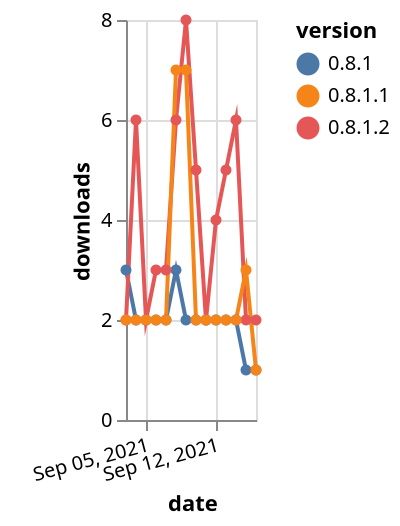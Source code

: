 {"$schema": "https://vega.github.io/schema/vega-lite/v5.json", "description": "A simple bar chart with embedded data.", "data": {"values": [{"date": "2021-09-03", "total": 6059, "delta": 3, "version": "0.8.1"}, {"date": "2021-09-04", "total": 6061, "delta": 2, "version": "0.8.1"}, {"date": "2021-09-05", "total": 6063, "delta": 2, "version": "0.8.1"}, {"date": "2021-09-06", "total": 6065, "delta": 2, "version": "0.8.1"}, {"date": "2021-09-07", "total": 6067, "delta": 2, "version": "0.8.1"}, {"date": "2021-09-08", "total": 6070, "delta": 3, "version": "0.8.1"}, {"date": "2021-09-09", "total": 6072, "delta": 2, "version": "0.8.1"}, {"date": "2021-09-10", "total": 6074, "delta": 2, "version": "0.8.1"}, {"date": "2021-09-11", "total": 6076, "delta": 2, "version": "0.8.1"}, {"date": "2021-09-12", "total": 6078, "delta": 2, "version": "0.8.1"}, {"date": "2021-09-13", "total": 6080, "delta": 2, "version": "0.8.1"}, {"date": "2021-09-14", "total": 6082, "delta": 2, "version": "0.8.1"}, {"date": "2021-09-15", "total": 6083, "delta": 1, "version": "0.8.1"}, {"date": "2021-09-16", "total": 6084, "delta": 1, "version": "0.8.1"}, {"date": "2021-09-03", "total": 4797, "delta": 2, "version": "0.8.1.2"}, {"date": "2021-09-04", "total": 4803, "delta": 6, "version": "0.8.1.2"}, {"date": "2021-09-05", "total": 4805, "delta": 2, "version": "0.8.1.2"}, {"date": "2021-09-06", "total": 4808, "delta": 3, "version": "0.8.1.2"}, {"date": "2021-09-07", "total": 4811, "delta": 3, "version": "0.8.1.2"}, {"date": "2021-09-08", "total": 4817, "delta": 6, "version": "0.8.1.2"}, {"date": "2021-09-09", "total": 4825, "delta": 8, "version": "0.8.1.2"}, {"date": "2021-09-10", "total": 4830, "delta": 5, "version": "0.8.1.2"}, {"date": "2021-09-11", "total": 4832, "delta": 2, "version": "0.8.1.2"}, {"date": "2021-09-12", "total": 4836, "delta": 4, "version": "0.8.1.2"}, {"date": "2021-09-13", "total": 4841, "delta": 5, "version": "0.8.1.2"}, {"date": "2021-09-14", "total": 4847, "delta": 6, "version": "0.8.1.2"}, {"date": "2021-09-15", "total": 4849, "delta": 2, "version": "0.8.1.2"}, {"date": "2021-09-16", "total": 4851, "delta": 2, "version": "0.8.1.2"}, {"date": "2021-09-03", "total": 8241, "delta": 2, "version": "0.8.1.1"}, {"date": "2021-09-04", "total": 8243, "delta": 2, "version": "0.8.1.1"}, {"date": "2021-09-05", "total": 8245, "delta": 2, "version": "0.8.1.1"}, {"date": "2021-09-06", "total": 8247, "delta": 2, "version": "0.8.1.1"}, {"date": "2021-09-07", "total": 8249, "delta": 2, "version": "0.8.1.1"}, {"date": "2021-09-08", "total": 8256, "delta": 7, "version": "0.8.1.1"}, {"date": "2021-09-09", "total": 8263, "delta": 7, "version": "0.8.1.1"}, {"date": "2021-09-10", "total": 8265, "delta": 2, "version": "0.8.1.1"}, {"date": "2021-09-11", "total": 8267, "delta": 2, "version": "0.8.1.1"}, {"date": "2021-09-12", "total": 8269, "delta": 2, "version": "0.8.1.1"}, {"date": "2021-09-13", "total": 8271, "delta": 2, "version": "0.8.1.1"}, {"date": "2021-09-14", "total": 8273, "delta": 2, "version": "0.8.1.1"}, {"date": "2021-09-15", "total": 8276, "delta": 3, "version": "0.8.1.1"}, {"date": "2021-09-16", "total": 8277, "delta": 1, "version": "0.8.1.1"}]}, "width": "container", "mark": {"type": "line", "point": {"filled": true}}, "encoding": {"x": {"field": "date", "type": "temporal", "timeUnit": "yearmonthdate", "title": "date", "axis": {"labelAngle": -15}}, "y": {"field": "delta", "type": "quantitative", "title": "downloads"}, "color": {"field": "version", "type": "nominal"}, "tooltip": {"field": "delta"}}}
